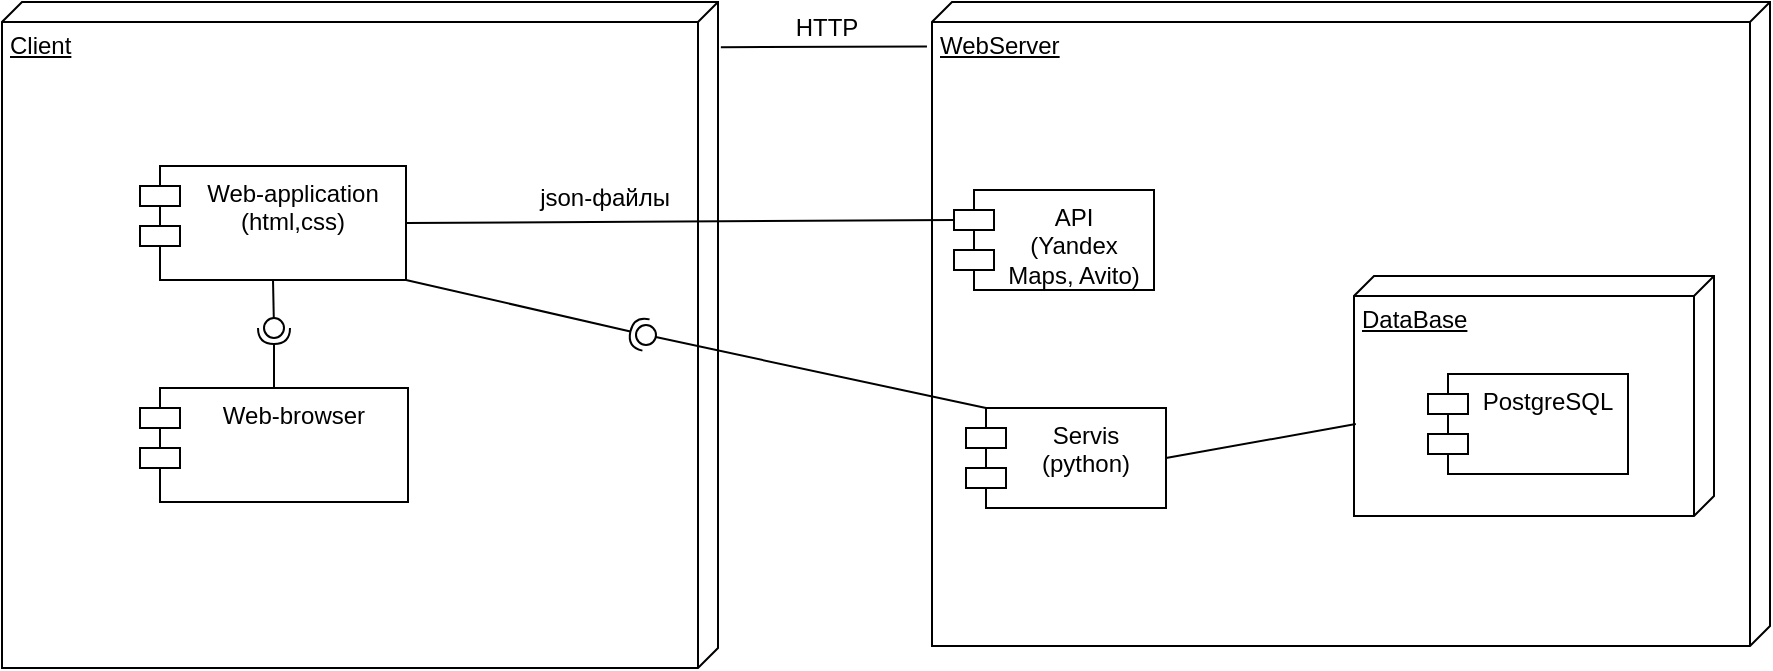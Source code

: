 <mxfile version="21.2.1" type="github">
  <diagram name="Страница 1" id="ogQ0eSSQAR0u_Fnw1xYk">
    <mxGraphModel dx="1395" dy="637" grid="0" gridSize="10" guides="1" tooltips="1" connect="1" arrows="1" fold="1" page="1" pageScale="1" pageWidth="827" pageHeight="1169" math="0" shadow="0">
      <root>
        <mxCell id="0" />
        <mxCell id="1" parent="0" />
        <mxCell id="oeg9m0jcZe_mFaxL_h51-2" value="Client" style="verticalAlign=top;align=left;spacingTop=8;spacingLeft=2;spacingRight=12;shape=cube;size=10;direction=south;fontStyle=4;html=1;whiteSpace=wrap;" parent="1" vertex="1">
          <mxGeometry x="124" y="153" width="358" height="333" as="geometry" />
        </mxCell>
        <mxCell id="oeg9m0jcZe_mFaxL_h51-3" value="Web-application&lt;br&gt;(html,css)" style="shape=module;align=left;spacingLeft=20;align=center;verticalAlign=top;whiteSpace=wrap;html=1;" parent="1" vertex="1">
          <mxGeometry x="193" y="235" width="133" height="57" as="geometry" />
        </mxCell>
        <mxCell id="oeg9m0jcZe_mFaxL_h51-4" value="Web-browser" style="shape=module;align=left;spacingLeft=20;align=center;verticalAlign=top;whiteSpace=wrap;html=1;" parent="1" vertex="1">
          <mxGeometry x="193" y="346" width="134" height="57" as="geometry" />
        </mxCell>
        <mxCell id="oeg9m0jcZe_mFaxL_h51-5" value="" style="rounded=0;orthogonalLoop=1;jettySize=auto;html=1;endArrow=none;endFill=0;sketch=0;sourcePerimeterSpacing=0;targetPerimeterSpacing=0;exitX=0.5;exitY=1;exitDx=0;exitDy=0;" parent="1" source="oeg9m0jcZe_mFaxL_h51-3" target="oeg9m0jcZe_mFaxL_h51-7" edge="1">
          <mxGeometry relative="1" as="geometry">
            <mxPoint x="392" y="424" as="sourcePoint" />
          </mxGeometry>
        </mxCell>
        <mxCell id="oeg9m0jcZe_mFaxL_h51-6" value="" style="rounded=0;orthogonalLoop=1;jettySize=auto;html=1;endArrow=halfCircle;endFill=0;entryX=0.5;entryY=0.5;endSize=6;strokeWidth=1;sketch=0;exitX=0.5;exitY=0;exitDx=0;exitDy=0;" parent="1" source="oeg9m0jcZe_mFaxL_h51-4" target="oeg9m0jcZe_mFaxL_h51-7" edge="1">
          <mxGeometry relative="1" as="geometry">
            <mxPoint x="432" y="424" as="sourcePoint" />
          </mxGeometry>
        </mxCell>
        <mxCell id="oeg9m0jcZe_mFaxL_h51-7" value="" style="ellipse;whiteSpace=wrap;html=1;align=center;aspect=fixed;resizable=0;points=[];outlineConnect=0;sketch=0;" parent="1" vertex="1">
          <mxGeometry x="255" y="311" width="10" height="10" as="geometry" />
        </mxCell>
        <mxCell id="oeg9m0jcZe_mFaxL_h51-8" value="WebServer" style="verticalAlign=top;align=left;spacingTop=8;spacingLeft=2;spacingRight=12;shape=cube;size=10;direction=south;fontStyle=4;html=1;whiteSpace=wrap;" parent="1" vertex="1">
          <mxGeometry x="589" y="153" width="419" height="322" as="geometry" />
        </mxCell>
        <mxCell id="oeg9m0jcZe_mFaxL_h51-9" value="API&lt;br&gt;(Yandex Maps, Avito)" style="shape=module;align=left;spacingLeft=20;align=center;verticalAlign=top;whiteSpace=wrap;html=1;" parent="1" vertex="1">
          <mxGeometry x="600" y="247" width="100" height="50" as="geometry" />
        </mxCell>
        <mxCell id="oeg9m0jcZe_mFaxL_h51-11" value="DataBase" style="verticalAlign=top;align=left;spacingTop=8;spacingLeft=2;spacingRight=12;shape=cube;size=10;direction=south;fontStyle=4;html=1;whiteSpace=wrap;" parent="1" vertex="1">
          <mxGeometry x="800" y="290" width="180" height="120" as="geometry" />
        </mxCell>
        <mxCell id="oeg9m0jcZe_mFaxL_h51-12" value="PostgreSQL" style="shape=module;align=left;spacingLeft=20;align=center;verticalAlign=top;whiteSpace=wrap;html=1;" parent="1" vertex="1">
          <mxGeometry x="837" y="339" width="100" height="50" as="geometry" />
        </mxCell>
        <mxCell id="UqoDYHYv71XePm7DvKoX-1" value="Servis&lt;br&gt;(python)" style="shape=module;align=left;spacingLeft=20;align=center;verticalAlign=top;whiteSpace=wrap;html=1;" vertex="1" parent="1">
          <mxGeometry x="606" y="356" width="100" height="50" as="geometry" />
        </mxCell>
        <mxCell id="UqoDYHYv71XePm7DvKoX-4" value="" style="rounded=0;orthogonalLoop=1;jettySize=auto;html=1;endArrow=none;endFill=0;sketch=0;sourcePerimeterSpacing=0;targetPerimeterSpacing=0;exitX=0;exitY=0;exitDx=10;exitDy=0;exitPerimeter=0;" edge="1" target="UqoDYHYv71XePm7DvKoX-6" parent="1" source="UqoDYHYv71XePm7DvKoX-1">
          <mxGeometry relative="1" as="geometry">
            <mxPoint x="765" y="386" as="sourcePoint" />
          </mxGeometry>
        </mxCell>
        <mxCell id="UqoDYHYv71XePm7DvKoX-5" value="" style="rounded=0;orthogonalLoop=1;jettySize=auto;html=1;endArrow=halfCircle;endFill=0;entryX=0.5;entryY=0.5;endSize=6;strokeWidth=1;sketch=0;exitX=1;exitY=1;exitDx=0;exitDy=0;" edge="1" target="UqoDYHYv71XePm7DvKoX-6" parent="1" source="oeg9m0jcZe_mFaxL_h51-3">
          <mxGeometry relative="1" as="geometry">
            <mxPoint x="805" y="386" as="sourcePoint" />
          </mxGeometry>
        </mxCell>
        <mxCell id="UqoDYHYv71XePm7DvKoX-6" value="" style="ellipse;whiteSpace=wrap;html=1;align=center;aspect=fixed;resizable=0;points=[];outlineConnect=0;sketch=0;" vertex="1" parent="1">
          <mxGeometry x="441" y="314.5" width="10" height="10" as="geometry" />
        </mxCell>
        <mxCell id="UqoDYHYv71XePm7DvKoX-8" value="" style="endArrow=none;html=1;rounded=0;exitX=0.068;exitY=-0.004;exitDx=0;exitDy=0;exitPerimeter=0;entryX=0.069;entryY=1.006;entryDx=0;entryDy=0;entryPerimeter=0;" edge="1" parent="1" source="oeg9m0jcZe_mFaxL_h51-2" target="oeg9m0jcZe_mFaxL_h51-8">
          <mxGeometry width="50" height="50" relative="1" as="geometry">
            <mxPoint x="760" y="411" as="sourcePoint" />
            <mxPoint x="810" y="361" as="targetPoint" />
          </mxGeometry>
        </mxCell>
        <mxCell id="UqoDYHYv71XePm7DvKoX-9" value="HTTP" style="text;html=1;align=center;verticalAlign=middle;resizable=0;points=[];autosize=1;strokeColor=none;fillColor=none;" vertex="1" parent="1">
          <mxGeometry x="511" y="153" width="49" height="26" as="geometry" />
        </mxCell>
        <mxCell id="UqoDYHYv71XePm7DvKoX-10" value="" style="endArrow=none;html=1;rounded=0;exitX=1;exitY=0.5;exitDx=0;exitDy=0;entryX=0;entryY=0;entryDx=0;entryDy=15;entryPerimeter=0;" edge="1" parent="1" source="oeg9m0jcZe_mFaxL_h51-3" target="oeg9m0jcZe_mFaxL_h51-9">
          <mxGeometry width="50" height="50" relative="1" as="geometry">
            <mxPoint x="760" y="411" as="sourcePoint" />
            <mxPoint x="810" y="361" as="targetPoint" />
          </mxGeometry>
        </mxCell>
        <mxCell id="UqoDYHYv71XePm7DvKoX-11" value="json-файлы" style="text;html=1;align=center;verticalAlign=middle;resizable=0;points=[];autosize=1;strokeColor=none;fillColor=none;" vertex="1" parent="1">
          <mxGeometry x="383" y="238" width="83" height="26" as="geometry" />
        </mxCell>
        <mxCell id="UqoDYHYv71XePm7DvKoX-13" value="" style="endArrow=none;html=1;rounded=0;exitX=0.617;exitY=0.995;exitDx=0;exitDy=0;exitPerimeter=0;entryX=1;entryY=0.5;entryDx=0;entryDy=0;" edge="1" parent="1" source="oeg9m0jcZe_mFaxL_h51-11" target="UqoDYHYv71XePm7DvKoX-1">
          <mxGeometry width="50" height="50" relative="1" as="geometry">
            <mxPoint x="760" y="411" as="sourcePoint" />
            <mxPoint x="818" y="386.5" as="targetPoint" />
          </mxGeometry>
        </mxCell>
      </root>
    </mxGraphModel>
  </diagram>
</mxfile>
